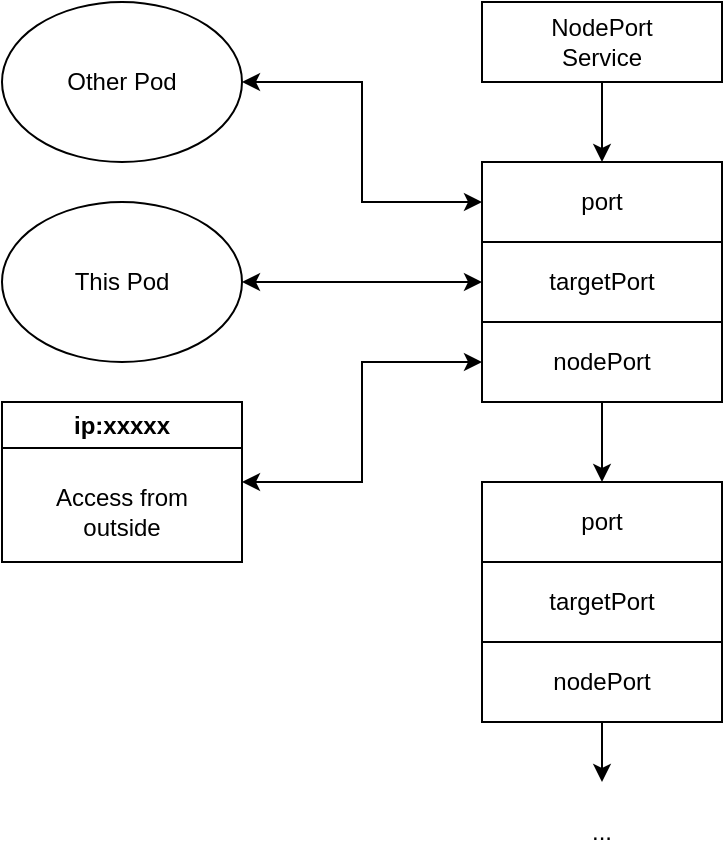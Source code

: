 <mxfile version="21.4.0" type="device" pages="2">
  <diagram name="Page-1" id="aM8elIIlPBuicGYG82Wz">
    <mxGraphModel dx="1418" dy="828" grid="1" gridSize="10" guides="1" tooltips="1" connect="1" arrows="1" fold="1" page="1" pageScale="1" pageWidth="850" pageHeight="1100" math="0" shadow="0">
      <root>
        <mxCell id="0" />
        <mxCell id="1" parent="0" />
        <mxCell id="6XNy0EVj9j7t-OuVKdgp-9" style="edgeStyle=orthogonalEdgeStyle;rounded=0;orthogonalLoop=1;jettySize=auto;html=1;entryX=0.5;entryY=0;entryDx=0;entryDy=0;" parent="1" source="6XNy0EVj9j7t-OuVKdgp-1" target="6XNy0EVj9j7t-OuVKdgp-2" edge="1">
          <mxGeometry relative="1" as="geometry" />
        </mxCell>
        <mxCell id="6XNy0EVj9j7t-OuVKdgp-1" value="NodePort&lt;br&gt;Service" style="rounded=0;whiteSpace=wrap;html=1;" parent="1" vertex="1">
          <mxGeometry x="480" y="200" width="120" height="40" as="geometry" />
        </mxCell>
        <mxCell id="6XNy0EVj9j7t-OuVKdgp-2" value="port" style="rounded=0;whiteSpace=wrap;html=1;" parent="1" vertex="1">
          <mxGeometry x="480" y="280" width="120" height="40" as="geometry" />
        </mxCell>
        <mxCell id="6XNy0EVj9j7t-OuVKdgp-3" value="targetPort" style="rounded=0;whiteSpace=wrap;html=1;" parent="1" vertex="1">
          <mxGeometry x="480" y="320" width="120" height="40" as="geometry" />
        </mxCell>
        <mxCell id="6XNy0EVj9j7t-OuVKdgp-8" style="edgeStyle=orthogonalEdgeStyle;rounded=0;orthogonalLoop=1;jettySize=auto;html=1;entryX=0.5;entryY=0;entryDx=0;entryDy=0;" parent="1" source="6XNy0EVj9j7t-OuVKdgp-4" target="6XNy0EVj9j7t-OuVKdgp-5" edge="1">
          <mxGeometry relative="1" as="geometry" />
        </mxCell>
        <mxCell id="6XNy0EVj9j7t-OuVKdgp-4" value="nodePort" style="rounded=0;whiteSpace=wrap;html=1;" parent="1" vertex="1">
          <mxGeometry x="480" y="360" width="120" height="40" as="geometry" />
        </mxCell>
        <mxCell id="6XNy0EVj9j7t-OuVKdgp-5" value="port" style="rounded=0;whiteSpace=wrap;html=1;" parent="1" vertex="1">
          <mxGeometry x="480" y="440" width="120" height="40" as="geometry" />
        </mxCell>
        <mxCell id="6XNy0EVj9j7t-OuVKdgp-6" value="targetPort" style="rounded=0;whiteSpace=wrap;html=1;" parent="1" vertex="1">
          <mxGeometry x="480" y="480" width="120" height="40" as="geometry" />
        </mxCell>
        <mxCell id="6XNy0EVj9j7t-OuVKdgp-20" style="edgeStyle=orthogonalEdgeStyle;rounded=0;orthogonalLoop=1;jettySize=auto;html=1;" parent="1" source="6XNy0EVj9j7t-OuVKdgp-7" edge="1">
          <mxGeometry relative="1" as="geometry">
            <mxPoint x="540" y="590" as="targetPoint" />
          </mxGeometry>
        </mxCell>
        <mxCell id="6XNy0EVj9j7t-OuVKdgp-7" value="nodePort" style="rounded=0;whiteSpace=wrap;html=1;" parent="1" vertex="1">
          <mxGeometry x="480" y="520" width="120" height="40" as="geometry" />
        </mxCell>
        <mxCell id="6XNy0EVj9j7t-OuVKdgp-16" style="edgeStyle=orthogonalEdgeStyle;rounded=0;orthogonalLoop=1;jettySize=auto;html=1;entryX=0;entryY=0.5;entryDx=0;entryDy=0;strokeColor=none;" parent="1" source="6XNy0EVj9j7t-OuVKdgp-15" target="6XNy0EVj9j7t-OuVKdgp-2" edge="1">
          <mxGeometry relative="1" as="geometry" />
        </mxCell>
        <mxCell id="6XNy0EVj9j7t-OuVKdgp-17" style="edgeStyle=orthogonalEdgeStyle;rounded=0;orthogonalLoop=1;jettySize=auto;html=1;startArrow=classic;startFill=1;" parent="1" source="6XNy0EVj9j7t-OuVKdgp-15" target="6XNy0EVj9j7t-OuVKdgp-2" edge="1">
          <mxGeometry relative="1" as="geometry" />
        </mxCell>
        <mxCell id="6XNy0EVj9j7t-OuVKdgp-15" value="Other Pod" style="ellipse;whiteSpace=wrap;html=1;" parent="1" vertex="1">
          <mxGeometry x="240" y="200" width="120" height="80" as="geometry" />
        </mxCell>
        <mxCell id="6XNy0EVj9j7t-OuVKdgp-19" style="edgeStyle=orthogonalEdgeStyle;rounded=0;orthogonalLoop=1;jettySize=auto;html=1;entryX=0;entryY=0.5;entryDx=0;entryDy=0;startArrow=classic;startFill=1;" parent="1" source="6XNy0EVj9j7t-OuVKdgp-18" target="6XNy0EVj9j7t-OuVKdgp-3" edge="1">
          <mxGeometry relative="1" as="geometry" />
        </mxCell>
        <mxCell id="6XNy0EVj9j7t-OuVKdgp-18" value="This Pod" style="ellipse;whiteSpace=wrap;html=1;" parent="1" vertex="1">
          <mxGeometry x="240" y="300" width="120" height="80" as="geometry" />
        </mxCell>
        <mxCell id="6XNy0EVj9j7t-OuVKdgp-21" value="..." style="text;html=1;strokeColor=none;fillColor=none;align=center;verticalAlign=middle;whiteSpace=wrap;rounded=0;" parent="1" vertex="1">
          <mxGeometry x="510" y="600" width="60" height="30" as="geometry" />
        </mxCell>
        <mxCell id="6XNy0EVj9j7t-OuVKdgp-23" style="edgeStyle=orthogonalEdgeStyle;rounded=0;orthogonalLoop=1;jettySize=auto;html=1;entryX=0;entryY=0.5;entryDx=0;entryDy=0;startArrow=classic;startFill=1;" parent="1" source="6XNy0EVj9j7t-OuVKdgp-22" target="6XNy0EVj9j7t-OuVKdgp-4" edge="1">
          <mxGeometry relative="1" as="geometry" />
        </mxCell>
        <mxCell id="6XNy0EVj9j7t-OuVKdgp-22" value="ip:xxxxx" style="swimlane;whiteSpace=wrap;html=1;" parent="1" vertex="1">
          <mxGeometry x="240" y="400" width="120" height="80" as="geometry">
            <mxRectangle x="80" y="520" width="130" height="30" as="alternateBounds" />
          </mxGeometry>
        </mxCell>
        <mxCell id="6XNy0EVj9j7t-OuVKdgp-24" value="Access from outside" style="text;html=1;strokeColor=none;fillColor=none;align=center;verticalAlign=middle;whiteSpace=wrap;rounded=0;" parent="6XNy0EVj9j7t-OuVKdgp-22" vertex="1">
          <mxGeometry x="20" y="40" width="80" height="30" as="geometry" />
        </mxCell>
      </root>
    </mxGraphModel>
  </diagram>
  <diagram id="7uUnsy0HvvF3KOrueLGC" name="Page-2">
    <mxGraphModel dx="1418" dy="828" grid="1" gridSize="10" guides="1" tooltips="1" connect="1" arrows="1" fold="1" page="1" pageScale="1" pageWidth="1920" pageHeight="1920" math="0" shadow="0">
      <root>
        <mxCell id="0" />
        <mxCell id="1" parent="0" />
        <mxCell id="_lQTM4s17Nok5rdA4m5y-1" value="" style="rounded=0;whiteSpace=wrap;html=1;" parent="1" vertex="1">
          <mxGeometry x="320" y="160" width="800" height="580" as="geometry" />
        </mxCell>
        <mxCell id="_lQTM4s17Nok5rdA4m5y-2" value="Development of Image 2" style="swimlane;whiteSpace=wrap;html=1;fillColor=#E6E6E6;" parent="1" vertex="1">
          <mxGeometry x="480" y="520" width="200" height="140" as="geometry" />
        </mxCell>
        <mxCell id="_lQTM4s17Nok5rdA4m5y-3" value="pod" style="rounded=0;whiteSpace=wrap;html=1;" parent="_lQTM4s17Nok5rdA4m5y-2" vertex="1">
          <mxGeometry y="20" width="200" height="40" as="geometry" />
        </mxCell>
        <mxCell id="_lQTM4s17Nok5rdA4m5y-4" value="pod" style="rounded=0;whiteSpace=wrap;html=1;" parent="_lQTM4s17Nok5rdA4m5y-2" vertex="1">
          <mxGeometry y="60" width="200" height="40" as="geometry" />
        </mxCell>
        <mxCell id="_lQTM4s17Nok5rdA4m5y-5" value="pod" style="rounded=0;whiteSpace=wrap;html=1;" parent="_lQTM4s17Nok5rdA4m5y-2" vertex="1">
          <mxGeometry y="100" width="200" height="40" as="geometry" />
        </mxCell>
        <mxCell id="_lQTM4s17Nok5rdA4m5y-6" value="ClusterIP&lt;br&gt;Service" style="rounded=0;whiteSpace=wrap;html=1;fillColor=#CCE5FF;" parent="1" vertex="1">
          <mxGeometry x="400" y="520" width="80" height="140" as="geometry" />
        </mxCell>
        <mxCell id="_lQTM4s17Nok5rdA4m5y-7" value="Development of Image 1" style="swimlane;whiteSpace=wrap;html=1;fillColor=#E6E6E6;" parent="1" vertex="1">
          <mxGeometry x="480" y="320" width="200" height="140" as="geometry" />
        </mxCell>
        <mxCell id="_lQTM4s17Nok5rdA4m5y-8" value="pod" style="rounded=0;whiteSpace=wrap;html=1;" parent="_lQTM4s17Nok5rdA4m5y-7" vertex="1">
          <mxGeometry y="20" width="200" height="40" as="geometry" />
        </mxCell>
        <mxCell id="_lQTM4s17Nok5rdA4m5y-9" value="pod" style="rounded=0;whiteSpace=wrap;html=1;" parent="_lQTM4s17Nok5rdA4m5y-7" vertex="1">
          <mxGeometry y="60" width="200" height="40" as="geometry" />
        </mxCell>
        <mxCell id="_lQTM4s17Nok5rdA4m5y-10" value="pod" style="rounded=0;whiteSpace=wrap;html=1;" parent="_lQTM4s17Nok5rdA4m5y-7" vertex="1">
          <mxGeometry y="100" width="200" height="40" as="geometry" />
        </mxCell>
        <mxCell id="_lQTM4s17Nok5rdA4m5y-11" value="ClusterIP&lt;br&gt;Service" style="rounded=0;whiteSpace=wrap;html=1;fillColor=#CCE5FF;" parent="1" vertex="1">
          <mxGeometry x="400" y="320" width="80" height="140" as="geometry" />
        </mxCell>
        <mxCell id="_lQTM4s17Nok5rdA4m5y-12" value="Development of Image 3" style="swimlane;whiteSpace=wrap;html=1;fillColor=#E6E6E6;" parent="1" vertex="1">
          <mxGeometry x="840" y="320" width="200" height="140" as="geometry" />
        </mxCell>
        <mxCell id="_lQTM4s17Nok5rdA4m5y-13" value="pod" style="rounded=0;whiteSpace=wrap;html=1;" parent="_lQTM4s17Nok5rdA4m5y-12" vertex="1">
          <mxGeometry y="20" width="200" height="40" as="geometry" />
        </mxCell>
        <mxCell id="_lQTM4s17Nok5rdA4m5y-14" value="pod" style="rounded=0;whiteSpace=wrap;html=1;" parent="_lQTM4s17Nok5rdA4m5y-12" vertex="1">
          <mxGeometry y="60" width="200" height="40" as="geometry" />
        </mxCell>
        <mxCell id="_lQTM4s17Nok5rdA4m5y-15" value="pod" style="rounded=0;whiteSpace=wrap;html=1;" parent="_lQTM4s17Nok5rdA4m5y-12" vertex="1">
          <mxGeometry y="100" width="200" height="40" as="geometry" />
        </mxCell>
        <mxCell id="_lQTM4s17Nok5rdA4m5y-16" value="ClusterIP&lt;br&gt;Service" style="rounded=0;whiteSpace=wrap;html=1;fillColor=#CCE5FF;" parent="1" vertex="1">
          <mxGeometry x="760" y="320" width="80" height="140" as="geometry" />
        </mxCell>
        <mxCell id="_lQTM4s17Nok5rdA4m5y-17" value="Development of Image 4" style="swimlane;whiteSpace=wrap;html=1;fillColor=#E6E6E6;" parent="1" vertex="1">
          <mxGeometry x="840" y="530" width="200" height="60" as="geometry" />
        </mxCell>
        <mxCell id="_lQTM4s17Nok5rdA4m5y-18" value="pod" style="rounded=0;whiteSpace=wrap;html=1;" parent="_lQTM4s17Nok5rdA4m5y-17" vertex="1">
          <mxGeometry y="20" width="200" height="40" as="geometry" />
        </mxCell>
        <mxCell id="_lQTM4s17Nok5rdA4m5y-21" value="ClusterIP&lt;br&gt;Service" style="rounded=0;whiteSpace=wrap;html=1;fillColor=#CCE5FF;" parent="1" vertex="1">
          <mxGeometry x="760" y="530" width="80" height="60" as="geometry" />
        </mxCell>
        <mxCell id="_lQTM4s17Nok5rdA4m5y-23" style="edgeStyle=orthogonalEdgeStyle;rounded=0;orthogonalLoop=1;jettySize=auto;html=1;startArrow=classic;startFill=1;endArrow=none;endFill=0;" parent="1" source="_lQTM4s17Nok5rdA4m5y-22" edge="1">
          <mxGeometry relative="1" as="geometry">
            <mxPoint x="170" y="490" as="targetPoint" />
          </mxGeometry>
        </mxCell>
        <mxCell id="_lQTM4s17Nok5rdA4m5y-24" style="edgeStyle=orthogonalEdgeStyle;rounded=0;orthogonalLoop=1;jettySize=auto;html=1;entryX=0;entryY=0.5;entryDx=0;entryDy=0;" parent="1" source="_lQTM4s17Nok5rdA4m5y-22" target="_lQTM4s17Nok5rdA4m5y-11" edge="1">
          <mxGeometry relative="1" as="geometry" />
        </mxCell>
        <mxCell id="_lQTM4s17Nok5rdA4m5y-25" style="edgeStyle=orthogonalEdgeStyle;rounded=0;orthogonalLoop=1;jettySize=auto;html=1;entryX=0;entryY=0.5;entryDx=0;entryDy=0;" parent="1" source="_lQTM4s17Nok5rdA4m5y-22" target="_lQTM4s17Nok5rdA4m5y-6" edge="1">
          <mxGeometry relative="1" as="geometry" />
        </mxCell>
        <mxCell id="_lQTM4s17Nok5rdA4m5y-22" value="Ingress&lt;br&gt;Service" style="rounded=0;whiteSpace=wrap;html=1;fillColor=#CCE5FF;" parent="1" vertex="1">
          <mxGeometry x="280" y="460" width="80" height="60" as="geometry" />
        </mxCell>
        <mxCell id="_lQTM4s17Nok5rdA4m5y-26" style="edgeStyle=orthogonalEdgeStyle;rounded=0;orthogonalLoop=1;jettySize=auto;html=1;exitX=1;exitY=0.5;exitDx=0;exitDy=0;entryX=0;entryY=0.5;entryDx=0;entryDy=0;" parent="1" source="_lQTM4s17Nok5rdA4m5y-3" target="_lQTM4s17Nok5rdA4m5y-16" edge="1">
          <mxGeometry relative="1" as="geometry" />
        </mxCell>
        <mxCell id="_lQTM4s17Nok5rdA4m5y-27" style="edgeStyle=orthogonalEdgeStyle;rounded=0;orthogonalLoop=1;jettySize=auto;html=1;entryX=0;entryY=0.5;entryDx=0;entryDy=0;" parent="1" source="_lQTM4s17Nok5rdA4m5y-3" target="_lQTM4s17Nok5rdA4m5y-21" edge="1">
          <mxGeometry relative="1" as="geometry" />
        </mxCell>
        <mxCell id="_lQTM4s17Nok5rdA4m5y-28" style="edgeStyle=orthogonalEdgeStyle;rounded=0;orthogonalLoop=1;jettySize=auto;html=1;entryX=0;entryY=0.5;entryDx=0;entryDy=0;" parent="1" source="_lQTM4s17Nok5rdA4m5y-4" target="_lQTM4s17Nok5rdA4m5y-16" edge="1">
          <mxGeometry relative="1" as="geometry" />
        </mxCell>
        <mxCell id="_lQTM4s17Nok5rdA4m5y-29" style="edgeStyle=orthogonalEdgeStyle;rounded=0;orthogonalLoop=1;jettySize=auto;html=1;entryX=0;entryY=0.5;entryDx=0;entryDy=0;" parent="1" source="_lQTM4s17Nok5rdA4m5y-4" target="_lQTM4s17Nok5rdA4m5y-21" edge="1">
          <mxGeometry relative="1" as="geometry" />
        </mxCell>
        <mxCell id="_lQTM4s17Nok5rdA4m5y-30" style="edgeStyle=orthogonalEdgeStyle;rounded=0;orthogonalLoop=1;jettySize=auto;html=1;entryX=0;entryY=0.5;entryDx=0;entryDy=0;" parent="1" source="_lQTM4s17Nok5rdA4m5y-5" target="_lQTM4s17Nok5rdA4m5y-16" edge="1">
          <mxGeometry relative="1" as="geometry" />
        </mxCell>
        <mxCell id="_lQTM4s17Nok5rdA4m5y-31" style="edgeStyle=orthogonalEdgeStyle;rounded=0;orthogonalLoop=1;jettySize=auto;html=1;entryX=0;entryY=0.5;entryDx=0;entryDy=0;" parent="1" source="_lQTM4s17Nok5rdA4m5y-5" target="_lQTM4s17Nok5rdA4m5y-21" edge="1">
          <mxGeometry relative="1" as="geometry" />
        </mxCell>
        <mxCell id="_lQTM4s17Nok5rdA4m5y-32" value="Development of Image 5" style="swimlane;whiteSpace=wrap;html=1;fillColor=#E6E6E6;" parent="1" vertex="1">
          <mxGeometry x="840" y="200" width="200" height="60" as="geometry" />
        </mxCell>
        <mxCell id="_lQTM4s17Nok5rdA4m5y-33" value="pod" style="rounded=0;whiteSpace=wrap;html=1;" parent="_lQTM4s17Nok5rdA4m5y-32" vertex="1">
          <mxGeometry y="20" width="200" height="40" as="geometry" />
        </mxCell>
        <mxCell id="_lQTM4s17Nok5rdA4m5y-36" style="edgeStyle=orthogonalEdgeStyle;rounded=0;orthogonalLoop=1;jettySize=auto;html=1;entryX=0.5;entryY=0;entryDx=0;entryDy=0;" parent="1" source="_lQTM4s17Nok5rdA4m5y-33" target="_lQTM4s17Nok5rdA4m5y-16" edge="1">
          <mxGeometry relative="1" as="geometry" />
        </mxCell>
        <mxCell id="_lQTM4s17Nok5rdA4m5y-37" value="Progress PVC" style="rounded=0;whiteSpace=wrap;html=1;fillColor=#CCFFCC;" parent="1" vertex="1">
          <mxGeometry x="840" y="620" width="200" height="40" as="geometry" />
        </mxCell>
        <mxCell id="_lQTM4s17Nok5rdA4m5y-38" style="edgeStyle=orthogonalEdgeStyle;rounded=0;orthogonalLoop=1;jettySize=auto;html=1;entryX=0.5;entryY=0;entryDx=0;entryDy=0;" parent="1" source="_lQTM4s17Nok5rdA4m5y-18" target="_lQTM4s17Nok5rdA4m5y-37" edge="1">
          <mxGeometry relative="1" as="geometry" />
        </mxCell>
        <mxCell id="_lQTM4s17Nok5rdA4m5y-39" value="&lt;font style=&quot;font-size: 24px;&quot;&gt;Node (VM)&lt;/font&gt;" style="text;html=1;strokeColor=none;fillColor=none;align=center;verticalAlign=middle;whiteSpace=wrap;rounded=0;" parent="1" vertex="1">
          <mxGeometry x="360" y="200" width="160" height="30" as="geometry" />
        </mxCell>
      </root>
    </mxGraphModel>
  </diagram>
</mxfile>
